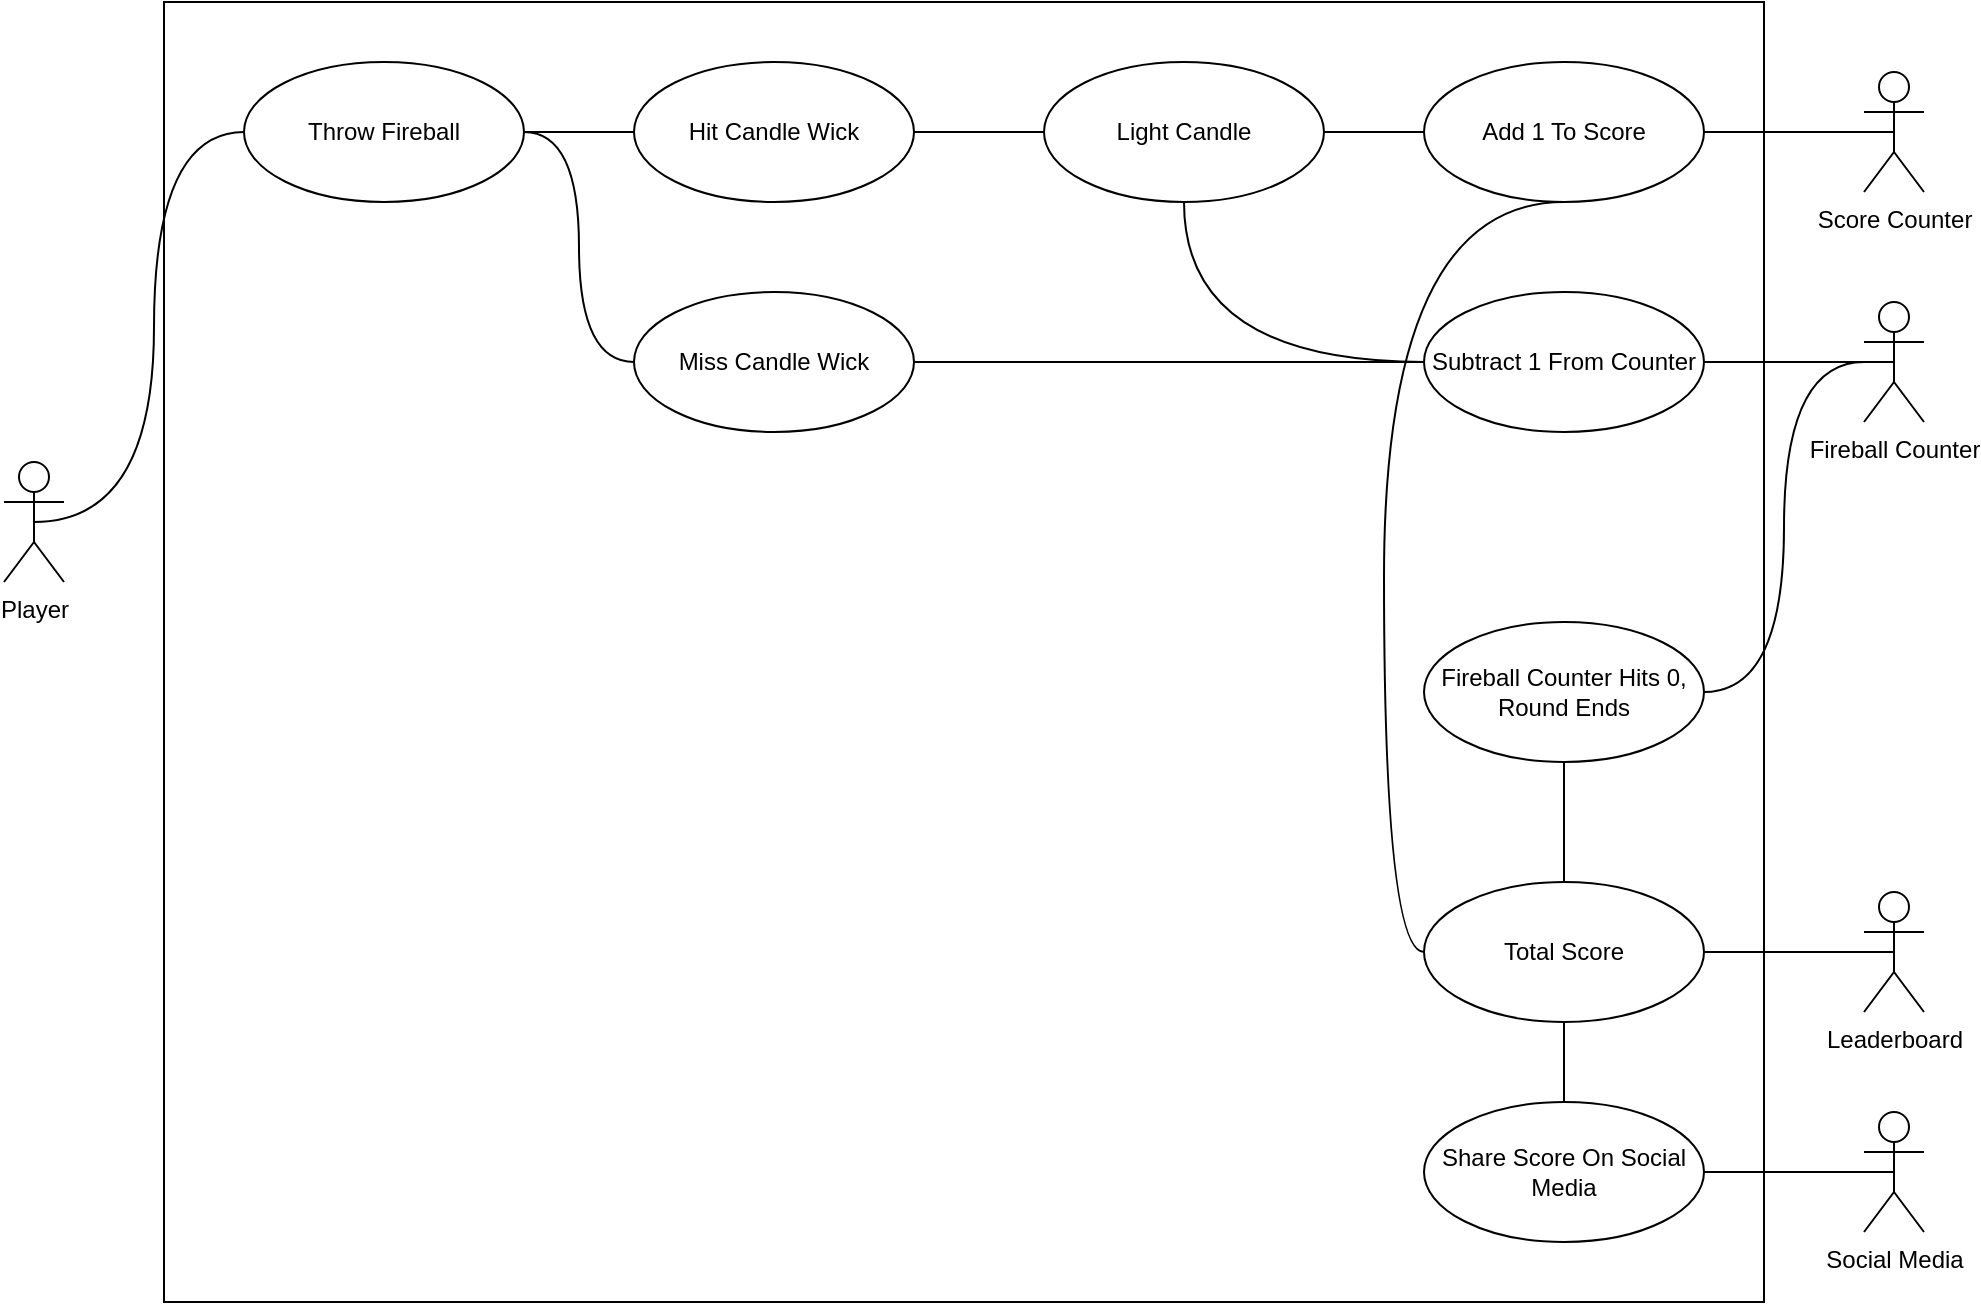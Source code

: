 <mxfile version="12.0.0" type="github" pages="2"><diagram id="Z4nGxjoFtYjb4iQz7fHY" name="UseCaseDiagram"><mxGraphModel dx="1168" dy="750" grid="1" gridSize="10" guides="1" tooltips="1" connect="1" arrows="1" fold="1" page="1" pageScale="1" pageWidth="1100" pageHeight="850" math="0" shadow="0"><root><mxCell id="0"/><mxCell id="1" parent="0"/><mxCell id="ICvzCFM4Yf7BzbP8oikQ-7" style="edgeStyle=orthogonalEdgeStyle;orthogonalLoop=1;jettySize=auto;html=1;exitX=0.5;exitY=0.5;exitDx=0;exitDy=0;exitPerimeter=0;entryX=0;entryY=0.5;entryDx=0;entryDy=0;curved=1;endArrow=none;endFill=0;" edge="1" parent="1" source="ICvzCFM4Yf7BzbP8oikQ-1" target="ICvzCFM4Yf7BzbP8oikQ-4"><mxGeometry relative="1" as="geometry"/></mxCell><mxCell id="ICvzCFM4Yf7BzbP8oikQ-1" value="Player" style="shape=umlActor;verticalLabelPosition=bottom;labelBackgroundColor=#ffffff;verticalAlign=top;html=1;outlineConnect=0;" vertex="1" parent="1"><mxGeometry x="40" y="280" width="30" height="60" as="geometry"/></mxCell><mxCell id="ICvzCFM4Yf7BzbP8oikQ-2" value="" style="rounded=0;whiteSpace=wrap;html=1;fillColor=none;" vertex="1" parent="1"><mxGeometry x="120" y="50" width="800" height="650" as="geometry"/></mxCell><mxCell id="ICvzCFM4Yf7BzbP8oikQ-8" style="edgeStyle=orthogonalEdgeStyle;curved=1;orthogonalLoop=1;jettySize=auto;html=1;exitX=1;exitY=0.5;exitDx=0;exitDy=0;entryX=0;entryY=0.5;entryDx=0;entryDy=0;endArrow=none;endFill=0;" edge="1" parent="1" source="ICvzCFM4Yf7BzbP8oikQ-4" target="ICvzCFM4Yf7BzbP8oikQ-5"><mxGeometry relative="1" as="geometry"/></mxCell><mxCell id="ICvzCFM4Yf7BzbP8oikQ-11" style="edgeStyle=orthogonalEdgeStyle;curved=1;orthogonalLoop=1;jettySize=auto;html=1;exitX=1;exitY=0.5;exitDx=0;exitDy=0;entryX=0;entryY=0.5;entryDx=0;entryDy=0;endArrow=none;endFill=0;" edge="1" parent="1" source="ICvzCFM4Yf7BzbP8oikQ-4" target="ICvzCFM4Yf7BzbP8oikQ-10"><mxGeometry relative="1" as="geometry"/></mxCell><mxCell id="ICvzCFM4Yf7BzbP8oikQ-4" value="Throw Fireball" style="ellipse;whiteSpace=wrap;html=1;fillColor=none;" vertex="1" parent="1"><mxGeometry x="160" y="80" width="140" height="70" as="geometry"/></mxCell><mxCell id="ICvzCFM4Yf7BzbP8oikQ-9" style="edgeStyle=orthogonalEdgeStyle;curved=1;orthogonalLoop=1;jettySize=auto;html=1;exitX=1;exitY=0.5;exitDx=0;exitDy=0;entryX=0;entryY=0.5;entryDx=0;entryDy=0;endArrow=none;endFill=0;" edge="1" parent="1" source="ICvzCFM4Yf7BzbP8oikQ-5" target="ICvzCFM4Yf7BzbP8oikQ-6"><mxGeometry relative="1" as="geometry"/></mxCell><mxCell id="ICvzCFM4Yf7BzbP8oikQ-5" value="Hit Candle Wick" style="ellipse;whiteSpace=wrap;html=1;fillColor=none;" vertex="1" parent="1"><mxGeometry x="355" y="80" width="140" height="70" as="geometry"/></mxCell><mxCell id="VcV3QtdGYc91S7u2yC3B-2" style="edgeStyle=orthogonalEdgeStyle;curved=1;orthogonalLoop=1;jettySize=auto;html=1;exitX=1;exitY=0.5;exitDx=0;exitDy=0;entryX=0;entryY=0.5;entryDx=0;entryDy=0;endArrow=none;endFill=0;" edge="1" parent="1" source="ICvzCFM4Yf7BzbP8oikQ-6" target="ICvzCFM4Yf7BzbP8oikQ-20"><mxGeometry relative="1" as="geometry"/></mxCell><mxCell id="VcV3QtdGYc91S7u2yC3B-3" style="edgeStyle=orthogonalEdgeStyle;curved=1;orthogonalLoop=1;jettySize=auto;html=1;exitX=0.5;exitY=1;exitDx=0;exitDy=0;entryX=0;entryY=0.5;entryDx=0;entryDy=0;endArrow=none;endFill=0;" edge="1" parent="1" source="ICvzCFM4Yf7BzbP8oikQ-6" target="ICvzCFM4Yf7BzbP8oikQ-12"><mxGeometry relative="1" as="geometry"/></mxCell><mxCell id="ICvzCFM4Yf7BzbP8oikQ-6" value="Light Candle" style="ellipse;whiteSpace=wrap;html=1;fillColor=none;" vertex="1" parent="1"><mxGeometry x="560" y="80" width="140" height="70" as="geometry"/></mxCell><mxCell id="ICvzCFM4Yf7BzbP8oikQ-13" style="edgeStyle=orthogonalEdgeStyle;curved=1;orthogonalLoop=1;jettySize=auto;html=1;exitX=1;exitY=0.5;exitDx=0;exitDy=0;entryX=0;entryY=0.5;entryDx=0;entryDy=0;endArrow=none;endFill=0;" edge="1" parent="1" source="ICvzCFM4Yf7BzbP8oikQ-10" target="ICvzCFM4Yf7BzbP8oikQ-12"><mxGeometry relative="1" as="geometry"/></mxCell><mxCell id="ICvzCFM4Yf7BzbP8oikQ-10" value="Miss Candle Wick" style="ellipse;whiteSpace=wrap;html=1;fillColor=none;" vertex="1" parent="1"><mxGeometry x="355" y="195" width="140" height="70" as="geometry"/></mxCell><mxCell id="ICvzCFM4Yf7BzbP8oikQ-12" value="Subtract 1 From Counter" style="ellipse;whiteSpace=wrap;html=1;fillColor=none;" vertex="1" parent="1"><mxGeometry x="750" y="195" width="140" height="70" as="geometry"/></mxCell><mxCell id="ICvzCFM4Yf7BzbP8oikQ-19" style="edgeStyle=orthogonalEdgeStyle;curved=1;orthogonalLoop=1;jettySize=auto;html=1;exitX=0.5;exitY=0.5;exitDx=0;exitDy=0;exitPerimeter=0;entryX=1;entryY=0.5;entryDx=0;entryDy=0;endArrow=none;endFill=0;" edge="1" parent="1" source="ICvzCFM4Yf7BzbP8oikQ-15" target="ICvzCFM4Yf7BzbP8oikQ-12"><mxGeometry relative="1" as="geometry"/></mxCell><mxCell id="ICvzCFM4Yf7BzbP8oikQ-37" style="edgeStyle=orthogonalEdgeStyle;curved=1;orthogonalLoop=1;jettySize=auto;html=1;entryX=1;entryY=0.5;entryDx=0;entryDy=0;endArrow=none;endFill=0;" edge="1" parent="1" source="ICvzCFM4Yf7BzbP8oikQ-15" target="ICvzCFM4Yf7BzbP8oikQ-36"><mxGeometry relative="1" as="geometry"/></mxCell><mxCell id="ICvzCFM4Yf7BzbP8oikQ-15" value="Fireball Counter" style="shape=umlActor;verticalLabelPosition=bottom;labelBackgroundColor=#ffffff;verticalAlign=top;html=1;fillColor=none;" vertex="1" parent="1"><mxGeometry x="970" y="200" width="30" height="60" as="geometry"/></mxCell><mxCell id="ICvzCFM4Yf7BzbP8oikQ-24" style="edgeStyle=orthogonalEdgeStyle;curved=1;orthogonalLoop=1;jettySize=auto;html=1;exitX=1;exitY=0.5;exitDx=0;exitDy=0;entryX=0.5;entryY=0.5;entryDx=0;entryDy=0;entryPerimeter=0;endArrow=none;endFill=0;" edge="1" parent="1" source="ICvzCFM4Yf7BzbP8oikQ-20" target="ICvzCFM4Yf7BzbP8oikQ-23"><mxGeometry relative="1" as="geometry"/></mxCell><mxCell id="VcV3QtdGYc91S7u2yC3B-4" style="edgeStyle=orthogonalEdgeStyle;curved=1;orthogonalLoop=1;jettySize=auto;html=1;exitX=0.5;exitY=1;exitDx=0;exitDy=0;entryX=0;entryY=0.5;entryDx=0;entryDy=0;endArrow=none;endFill=0;" edge="1" parent="1" source="ICvzCFM4Yf7BzbP8oikQ-20" target="ICvzCFM4Yf7BzbP8oikQ-27"><mxGeometry relative="1" as="geometry"><Array as="points"><mxPoint x="730" y="150"/><mxPoint x="730" y="525"/></Array></mxGeometry></mxCell><mxCell id="ICvzCFM4Yf7BzbP8oikQ-20" value="Add 1 To Score" style="ellipse;whiteSpace=wrap;html=1;fillColor=none;" vertex="1" parent="1"><mxGeometry x="750" y="80" width="140" height="70" as="geometry"/></mxCell><mxCell id="ICvzCFM4Yf7BzbP8oikQ-23" value="Score Counter" style="shape=umlActor;verticalLabelPosition=bottom;labelBackgroundColor=#ffffff;verticalAlign=top;html=1;fillColor=none;" vertex="1" parent="1"><mxGeometry x="970" y="85" width="30" height="60" as="geometry"/></mxCell><mxCell id="ICvzCFM4Yf7BzbP8oikQ-25" value="Leaderboard" style="shape=umlActor;verticalLabelPosition=bottom;labelBackgroundColor=#ffffff;verticalAlign=top;html=1;fillColor=none;" vertex="1" parent="1"><mxGeometry x="970" y="495" width="30" height="60" as="geometry"/></mxCell><mxCell id="ICvzCFM4Yf7BzbP8oikQ-30" style="edgeStyle=orthogonalEdgeStyle;curved=1;orthogonalLoop=1;jettySize=auto;html=1;exitX=1;exitY=0.5;exitDx=0;exitDy=0;entryX=0.5;entryY=0.5;entryDx=0;entryDy=0;entryPerimeter=0;endArrow=none;endFill=0;" edge="1" parent="1" source="ICvzCFM4Yf7BzbP8oikQ-27" target="ICvzCFM4Yf7BzbP8oikQ-25"><mxGeometry relative="1" as="geometry"/></mxCell><mxCell id="ICvzCFM4Yf7BzbP8oikQ-32" style="edgeStyle=orthogonalEdgeStyle;curved=1;orthogonalLoop=1;jettySize=auto;html=1;exitX=0.5;exitY=1;exitDx=0;exitDy=0;entryX=0.5;entryY=0;entryDx=0;entryDy=0;endArrow=none;endFill=0;" edge="1" parent="1" source="ICvzCFM4Yf7BzbP8oikQ-27" target="ICvzCFM4Yf7BzbP8oikQ-31"><mxGeometry relative="1" as="geometry"/></mxCell><mxCell id="ICvzCFM4Yf7BzbP8oikQ-27" value="Total Score" style="ellipse;whiteSpace=wrap;html=1;fillColor=none;" vertex="1" parent="1"><mxGeometry x="750" y="490" width="140" height="70" as="geometry"/></mxCell><mxCell id="ICvzCFM4Yf7BzbP8oikQ-34" style="edgeStyle=orthogonalEdgeStyle;curved=1;orthogonalLoop=1;jettySize=auto;html=1;exitX=1;exitY=0.5;exitDx=0;exitDy=0;entryX=0.5;entryY=0.5;entryDx=0;entryDy=0;entryPerimeter=0;endArrow=none;endFill=0;" edge="1" parent="1" source="ICvzCFM4Yf7BzbP8oikQ-31" target="ICvzCFM4Yf7BzbP8oikQ-33"><mxGeometry relative="1" as="geometry"/></mxCell><mxCell id="ICvzCFM4Yf7BzbP8oikQ-31" value="Share Score On Social Media" style="ellipse;whiteSpace=wrap;html=1;fillColor=none;" vertex="1" parent="1"><mxGeometry x="750" y="600" width="140" height="70" as="geometry"/></mxCell><mxCell id="ICvzCFM4Yf7BzbP8oikQ-33" value="Social Media" style="shape=umlActor;verticalLabelPosition=bottom;labelBackgroundColor=#ffffff;verticalAlign=top;html=1;fillColor=none;" vertex="1" parent="1"><mxGeometry x="970" y="605" width="30" height="60" as="geometry"/></mxCell><mxCell id="ICvzCFM4Yf7BzbP8oikQ-38" style="edgeStyle=orthogonalEdgeStyle;curved=1;orthogonalLoop=1;jettySize=auto;html=1;exitX=0.5;exitY=1;exitDx=0;exitDy=0;entryX=0.5;entryY=0;entryDx=0;entryDy=0;endArrow=none;endFill=0;" edge="1" parent="1" source="ICvzCFM4Yf7BzbP8oikQ-36" target="ICvzCFM4Yf7BzbP8oikQ-27"><mxGeometry relative="1" as="geometry"/></mxCell><mxCell id="ICvzCFM4Yf7BzbP8oikQ-36" value="Fireball Counter Hits 0, Round Ends" style="ellipse;whiteSpace=wrap;html=1;fillColor=none;" vertex="1" parent="1"><mxGeometry x="750" y="360" width="140" height="70" as="geometry"/></mxCell></root></mxGraphModel></diagram><diagram id="dg-vG_uQPZ5P8Cn40K9A" name="DomainModel"><mxGraphModel dx="1168" dy="750" grid="1" gridSize="10" guides="1" tooltips="1" connect="1" arrows="1" fold="1" page="1" pageScale="1" pageWidth="1100" pageHeight="850" math="0" shadow="0"><root><mxCell id="e6OpMa0TjXw-tj2l7NhL-0"/><mxCell id="e6OpMa0TjXw-tj2l7NhL-1" parent="e6OpMa0TjXw-tj2l7NhL-0"/><mxCell id="33W-zqp2shzKlnNgC-2a-2" value="" style="edgeStyle=orthogonalEdgeStyle;curved=1;orthogonalLoop=1;jettySize=auto;html=1;endArrow=none;endFill=0;" edge="1" parent="e6OpMa0TjXw-tj2l7NhL-1" source="33W-zqp2shzKlnNgC-2a-0" target="33W-zqp2shzKlnNgC-2a-1"><mxGeometry relative="1" as="geometry"/></mxCell><mxCell id="33W-zqp2shzKlnNgC-2a-7" value="" style="edgeStyle=orthogonalEdgeStyle;curved=1;orthogonalLoop=1;jettySize=auto;html=1;endArrow=none;endFill=0;" edge="1" parent="e6OpMa0TjXw-tj2l7NhL-1" source="33W-zqp2shzKlnNgC-2a-0" target="33W-zqp2shzKlnNgC-2a-6"><mxGeometry relative="1" as="geometry"/></mxCell><mxCell id="33W-zqp2shzKlnNgC-2a-19" value="" style="edgeStyle=orthogonalEdgeStyle;curved=1;orthogonalLoop=1;jettySize=auto;html=1;endArrow=none;endFill=0;" edge="1" parent="e6OpMa0TjXw-tj2l7NhL-1" source="33W-zqp2shzKlnNgC-2a-0" target="33W-zqp2shzKlnNgC-2a-18"><mxGeometry relative="1" as="geometry"/></mxCell><mxCell id="33W-zqp2shzKlnNgC-2a-0" value="Player" style="rounded=1;whiteSpace=wrap;html=1;fillColor=#ffffff;" vertex="1" parent="e6OpMa0TjXw-tj2l7NhL-1"><mxGeometry x="390" y="200" width="120" height="60" as="geometry"/></mxCell><mxCell id="33W-zqp2shzKlnNgC-2a-18" value="Social Media Account" style="rounded=1;whiteSpace=wrap;html=1;fillColor=#ffffff;" vertex="1" parent="e6OpMa0TjXw-tj2l7NhL-1"><mxGeometry x="390" y="340" width="120" height="60" as="geometry"/></mxCell><mxCell id="33W-zqp2shzKlnNgC-2a-11" value="" style="edgeStyle=orthogonalEdgeStyle;curved=1;orthogonalLoop=1;jettySize=auto;html=1;endArrow=none;endFill=0;" edge="1" parent="e6OpMa0TjXw-tj2l7NhL-1" source="33W-zqp2shzKlnNgC-2a-6" target="33W-zqp2shzKlnNgC-2a-10"><mxGeometry relative="1" as="geometry"/></mxCell><mxCell id="33W-zqp2shzKlnNgC-2a-6" value="Score" style="rounded=1;whiteSpace=wrap;html=1;fillColor=#ffffff;" vertex="1" parent="e6OpMa0TjXw-tj2l7NhL-1"><mxGeometry x="590" y="200" width="120" height="60" as="geometry"/></mxCell><mxCell id="33W-zqp2shzKlnNgC-2a-15" value="" style="edgeStyle=orthogonalEdgeStyle;curved=1;orthogonalLoop=1;jettySize=auto;html=1;endArrow=none;endFill=0;" edge="1" parent="e6OpMa0TjXw-tj2l7NhL-1" source="33W-zqp2shzKlnNgC-2a-10" target="33W-zqp2shzKlnNgC-2a-14"><mxGeometry relative="1" as="geometry"/></mxCell><mxCell id="33W-zqp2shzKlnNgC-2a-10" value="Leaderboard" style="rounded=1;whiteSpace=wrap;html=1;fillColor=#ffffff;" vertex="1" parent="e6OpMa0TjXw-tj2l7NhL-1"><mxGeometry x="790" y="200" width="120" height="60" as="geometry"/></mxCell><mxCell id="33W-zqp2shzKlnNgC-2a-14" value="Repository" style="rounded=1;whiteSpace=wrap;html=1;fillColor=#ffffff;" vertex="1" parent="e6OpMa0TjXw-tj2l7NhL-1"><mxGeometry x="790" y="60" width="120" height="60" as="geometry"/></mxCell><mxCell id="33W-zqp2shzKlnNgC-2a-1" value="Fireballs" style="rounded=1;whiteSpace=wrap;html=1;fillColor=#ffffff;" vertex="1" parent="e6OpMa0TjXw-tj2l7NhL-1"><mxGeometry x="190" y="200" width="120" height="60" as="geometry"/></mxCell><mxCell id="33W-zqp2shzKlnNgC-2a-3" value="0..*" style="text;html=1;resizable=0;points=[];autosize=1;align=left;verticalAlign=top;spacingTop=-4;" vertex="1" parent="e6OpMa0TjXw-tj2l7NhL-1"><mxGeometry x="313" y="207" width="30" height="20" as="geometry"/></mxCell><mxCell id="33W-zqp2shzKlnNgC-2a-5" value="1" style="text;html=1;resizable=0;points=[];autosize=1;align=left;verticalAlign=top;spacingTop=-4;" vertex="1" parent="e6OpMa0TjXw-tj2l7NhL-1"><mxGeometry x="375" y="207" width="20" height="20" as="geometry"/></mxCell><mxCell id="33W-zqp2shzKlnNgC-2a-8" value="1" style="text;html=1;resizable=0;points=[];autosize=1;align=left;verticalAlign=top;spacingTop=-4;" vertex="1" parent="e6OpMa0TjXw-tj2l7NhL-1"><mxGeometry x="510" y="207" width="20" height="20" as="geometry"/></mxCell><mxCell id="33W-zqp2shzKlnNgC-2a-9" value="1..*" style="text;html=1;resizable=0;points=[];autosize=1;align=left;verticalAlign=top;spacingTop=-4;" vertex="1" parent="e6OpMa0TjXw-tj2l7NhL-1"><mxGeometry x="567" y="207" width="30" height="20" as="geometry"/></mxCell><mxCell id="33W-zqp2shzKlnNgC-2a-12" value="1..*" style="text;html=1;resizable=0;points=[];autosize=1;align=left;verticalAlign=top;spacingTop=-4;" vertex="1" parent="e6OpMa0TjXw-tj2l7NhL-1"><mxGeometry x="710" y="207" width="30" height="20" as="geometry"/></mxCell><mxCell id="33W-zqp2shzKlnNgC-2a-13" value="1" style="text;html=1;resizable=0;points=[];autosize=1;align=left;verticalAlign=top;spacingTop=-4;" vertex="1" parent="e6OpMa0TjXw-tj2l7NhL-1"><mxGeometry x="775" y="207" width="20" height="20" as="geometry"/></mxCell><mxCell id="33W-zqp2shzKlnNgC-2a-16" value="1" style="text;html=1;resizable=0;points=[];autosize=1;align=left;verticalAlign=top;spacingTop=-4;" vertex="1" parent="e6OpMa0TjXw-tj2l7NhL-1"><mxGeometry x="850" y="120" width="20" height="20" as="geometry"/></mxCell><mxCell id="33W-zqp2shzKlnNgC-2a-17" value="1" style="text;html=1;resizable=0;points=[];autosize=1;align=left;verticalAlign=top;spacingTop=-4;" vertex="1" parent="e6OpMa0TjXw-tj2l7NhL-1"><mxGeometry x="850" y="180" width="20" height="20" as="geometry"/></mxCell><mxCell id="33W-zqp2shzKlnNgC-2a-20" value="1" style="text;html=1;resizable=0;points=[];autosize=1;align=left;verticalAlign=top;spacingTop=-4;" vertex="1" parent="e6OpMa0TjXw-tj2l7NhL-1"><mxGeometry x="450" y="260" width="20" height="20" as="geometry"/></mxCell><mxCell id="33W-zqp2shzKlnNgC-2a-21" value="1" style="text;html=1;resizable=0;points=[];autosize=1;align=left;verticalAlign=top;spacingTop=-4;" vertex="1" parent="e6OpMa0TjXw-tj2l7NhL-1"><mxGeometry x="450" y="320" width="20" height="20" as="geometry"/></mxCell></root></mxGraphModel></diagram></mxfile>